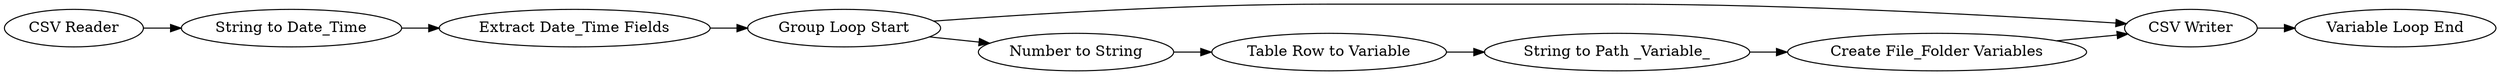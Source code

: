 digraph {
	1 [label="CSV Reader"]
	2 [label="String to Date_Time"]
	3 [label="Extract Date_Time Fields"]
	4 [label="Group Loop Start"]
	13 [label="Create File_Folder Variables"]
	14 [label="CSV Writer"]
	16 [label="Table Row to Variable"]
	17 [label="String to Path _Variable_"]
	18 [label="Variable Loop End"]
	19 [label="Number to String"]
	1 -> 2
	2 -> 3
	3 -> 4
	4 -> 19
	4 -> 14
	13 -> 14
	14 -> 18
	16 -> 17
	17 -> 13
	19 -> 16
	rankdir=LR
}
